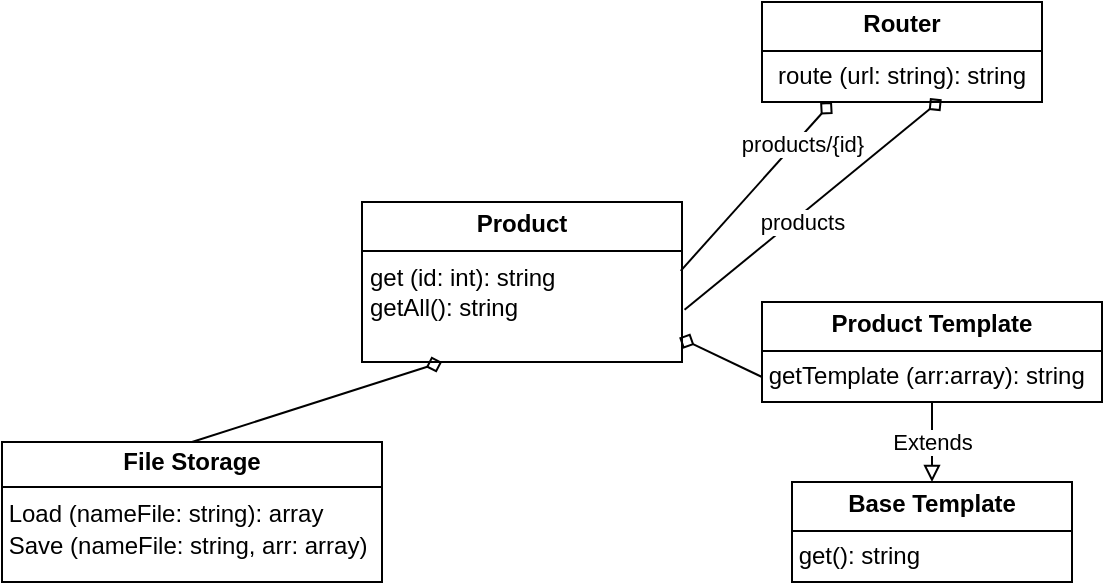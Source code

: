 <mxfile version="24.0.5" type="github">
  <diagram name="Страница — 1" id="OFfpqwyXjJZS2tolgbmT">
    <mxGraphModel dx="1666" dy="793" grid="1" gridSize="10" guides="1" tooltips="1" connect="1" arrows="1" fold="1" page="1" pageScale="1" pageWidth="827" pageHeight="1169" math="0" shadow="0">
      <root>
        <mxCell id="0" />
        <mxCell id="1" parent="0" />
        <mxCell id="Ht7qIuYhKJLz1fgCi5n9-14" value="&lt;p style=&quot;margin:0px;margin-top:4px;text-align:center;&quot;&gt;&lt;b&gt;Router&lt;/b&gt;&lt;/p&gt;&lt;hr size=&quot;1&quot; style=&quot;border-style:solid;&quot;&gt;&lt;div style=&quot;text-align: center; height: 2px; line-height: 100%;&quot;&gt;route (url: string): string&lt;/div&gt;" style="verticalAlign=top;align=left;overflow=fill;html=1;whiteSpace=wrap;" parent="1" vertex="1">
          <mxGeometry x="500" y="30" width="140" height="50" as="geometry" />
        </mxCell>
        <mxCell id="Ht7qIuYhKJLz1fgCi5n9-17" value="&lt;p style=&quot;margin:0px;margin-top:4px;text-align:center;&quot;&gt;&lt;b&gt;Product&lt;/b&gt;&lt;/p&gt;&lt;hr size=&quot;1&quot; style=&quot;border-style:solid;&quot;&gt;&lt;p style=&quot;margin:0px;margin-left:4px;&quot;&gt;get (id: int): string&lt;br&gt;&lt;/p&gt;&lt;p style=&quot;margin:0px;margin-left:4px;&quot;&gt;getAll(): string&lt;/p&gt;" style="verticalAlign=top;align=left;overflow=fill;html=1;whiteSpace=wrap;" parent="1" vertex="1">
          <mxGeometry x="300" y="130" width="160" height="80" as="geometry" />
        </mxCell>
        <mxCell id="Ht7qIuYhKJLz1fgCi5n9-18" value="&lt;p style=&quot;margin:0px;margin-top:4px;text-align:center;&quot;&gt;&lt;b&gt;Product Template&lt;/b&gt;&lt;/p&gt;&lt;hr size=&quot;1&quot; style=&quot;border-style:solid;&quot;&gt;&lt;div style=&quot;height: 2px; line-height: 100%;&quot;&gt;&amp;nbsp;getTemplate (arr:array): string&lt;/div&gt;&lt;div style=&quot;height:2px;&quot;&gt;&lt;/div&gt;" style="verticalAlign=top;align=left;overflow=fill;html=1;whiteSpace=wrap;" parent="1" vertex="1">
          <mxGeometry x="500" y="180" width="170" height="50" as="geometry" />
        </mxCell>
        <mxCell id="Ht7qIuYhKJLz1fgCi5n9-20" value="&lt;p style=&quot;margin:0px;margin-top:4px;text-align:center;&quot;&gt;&lt;b&gt;Base Template&lt;/b&gt;&lt;/p&gt;&lt;hr size=&quot;1&quot; style=&quot;border-style:solid;&quot;&gt;&lt;div style=&quot;height: 2px; line-height: 100%;&quot;&gt;&amp;nbsp;get(): string&lt;/div&gt;" style="verticalAlign=top;align=left;overflow=fill;html=1;whiteSpace=wrap;fillColor=default;" parent="1" vertex="1">
          <mxGeometry x="515" y="270" width="140" height="50" as="geometry" />
        </mxCell>
        <mxCell id="Ht7qIuYhKJLz1fgCi5n9-27" value="&lt;p style=&quot;margin: 4px 0px 0px; text-align: center; line-height: 100%;&quot;&gt;&lt;b&gt;File Storage&lt;/b&gt;&lt;/p&gt;&lt;hr size=&quot;1&quot; style=&quot;border-style:solid;&quot;&gt;&lt;span style=&quot;text-align: center;&quot;&gt;&amp;nbsp;Load (nameFile: string): array&lt;/span&gt;&lt;div style=&quot;height:2px;&quot;&gt;&lt;/div&gt;&amp;nbsp;Save (&lt;span style=&quot;text-align: center;&quot;&gt;nameFile: string, arr: array)&lt;/span&gt;&lt;div style=&quot;height:2px;&quot;&gt;&lt;/div&gt;" style="verticalAlign=top;align=left;overflow=fill;html=1;whiteSpace=wrap;" parent="1" vertex="1">
          <mxGeometry x="120" y="250" width="190" height="70" as="geometry" />
        </mxCell>
        <mxCell id="Ht7qIuYhKJLz1fgCi5n9-30" value="Extends" style="endArrow=block;endSize=6;endFill=0;html=1;rounded=0;exitX=0.5;exitY=1;exitDx=0;exitDy=0;entryX=0.5;entryY=0;entryDx=0;entryDy=0;" parent="1" source="Ht7qIuYhKJLz1fgCi5n9-18" target="Ht7qIuYhKJLz1fgCi5n9-20" edge="1">
          <mxGeometry width="160" relative="1" as="geometry">
            <mxPoint x="110" y="190" as="sourcePoint" />
            <mxPoint x="270" y="190" as="targetPoint" />
          </mxGeometry>
        </mxCell>
        <mxCell id="Ht7qIuYhKJLz1fgCi5n9-31" value="" style="endArrow=diamond;html=1;endSize=6;startArrow=none;startSize=6;startFill=0;align=left;verticalAlign=bottom;rounded=0;entryX=0.25;entryY=1;entryDx=0;entryDy=0;endFill=0;strokeColor=default;exitX=0.996;exitY=0.43;exitDx=0;exitDy=0;exitPerimeter=0;" parent="1" source="Ht7qIuYhKJLz1fgCi5n9-17" target="Ht7qIuYhKJLz1fgCi5n9-14" edge="1">
          <mxGeometry x="-1" y="3" relative="1" as="geometry">
            <mxPoint x="340" y="155" as="sourcePoint" />
            <mxPoint x="494" y="60" as="targetPoint" />
          </mxGeometry>
        </mxCell>
        <mxCell id="Ht7qIuYhKJLz1fgCi5n9-37" value="products/{id}" style="edgeLabel;html=1;align=center;verticalAlign=middle;resizable=0;points=[];" parent="Ht7qIuYhKJLz1fgCi5n9-31" vertex="1" connectable="0">
          <mxGeometry x="0.198" y="-1" relative="1" as="geometry">
            <mxPoint x="14" y="-14" as="offset" />
          </mxGeometry>
        </mxCell>
        <mxCell id="Ht7qIuYhKJLz1fgCi5n9-32" value="" style="endArrow=none;html=1;endSize=6;startArrow=diamond;startSize=6;startFill=0;align=left;verticalAlign=bottom;rounded=0;entryX=0.5;entryY=0;entryDx=0;entryDy=0;endFill=0;strokeColor=default;exitX=0.25;exitY=1;exitDx=0;exitDy=0;" parent="1" source="Ht7qIuYhKJLz1fgCi5n9-17" target="Ht7qIuYhKJLz1fgCi5n9-27" edge="1">
          <mxGeometry x="-1" y="3" relative="1" as="geometry">
            <mxPoint x="300" y="200" as="sourcePoint" />
            <mxPoint x="380" y="189.5" as="targetPoint" />
          </mxGeometry>
        </mxCell>
        <mxCell id="Ht7qIuYhKJLz1fgCi5n9-33" value="" style="endArrow=none;html=1;endSize=6;startArrow=diamond;startSize=6;startFill=0;align=left;verticalAlign=bottom;rounded=0;entryX=0;entryY=0.75;entryDx=0;entryDy=0;exitX=0.991;exitY=0.847;exitDx=0;exitDy=0;endFill=0;strokeColor=default;exitPerimeter=0;" parent="1" source="Ht7qIuYhKJLz1fgCi5n9-17" target="Ht7qIuYhKJLz1fgCi5n9-18" edge="1">
          <mxGeometry x="-1" y="3" relative="1" as="geometry">
            <mxPoint x="300" y="140" as="sourcePoint" />
            <mxPoint x="380" y="90" as="targetPoint" />
          </mxGeometry>
        </mxCell>
        <mxCell id="Ht7qIuYhKJLz1fgCi5n9-35" value="" style="endArrow=none;html=1;endSize=6;startArrow=diamond;startSize=6;startFill=0;align=left;verticalAlign=bottom;rounded=0;endFill=0;strokeColor=default;exitX=0.642;exitY=0.973;exitDx=0;exitDy=0;entryX=1.008;entryY=0.674;entryDx=0;entryDy=0;entryPerimeter=0;exitPerimeter=0;" parent="1" source="Ht7qIuYhKJLz1fgCi5n9-14" target="Ht7qIuYhKJLz1fgCi5n9-17" edge="1">
          <mxGeometry x="-1" y="3" relative="1" as="geometry">
            <mxPoint x="370" y="70" as="sourcePoint" />
            <mxPoint x="300" y="180" as="targetPoint" />
          </mxGeometry>
        </mxCell>
        <mxCell id="Ht7qIuYhKJLz1fgCi5n9-38" value="products" style="edgeLabel;html=1;align=center;verticalAlign=middle;resizable=0;points=[];" parent="Ht7qIuYhKJLz1fgCi5n9-35" vertex="1" connectable="0">
          <mxGeometry x="-0.072" y="-1" relative="1" as="geometry">
            <mxPoint x="-10" y="13" as="offset" />
          </mxGeometry>
        </mxCell>
      </root>
    </mxGraphModel>
  </diagram>
</mxfile>

